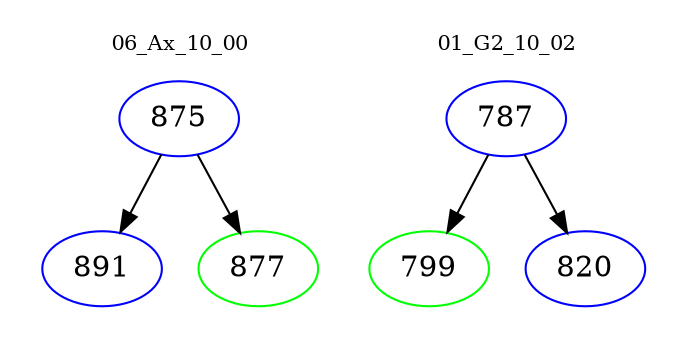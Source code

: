 digraph{
subgraph cluster_0 {
color = white
label = "06_Ax_10_00";
fontsize=10;
T0_875 [label="875", color="blue"]
T0_875 -> T0_891 [color="black"]
T0_891 [label="891", color="blue"]
T0_875 -> T0_877 [color="black"]
T0_877 [label="877", color="green"]
}
subgraph cluster_1 {
color = white
label = "01_G2_10_02";
fontsize=10;
T1_787 [label="787", color="blue"]
T1_787 -> T1_799 [color="black"]
T1_799 [label="799", color="green"]
T1_787 -> T1_820 [color="black"]
T1_820 [label="820", color="blue"]
}
}

